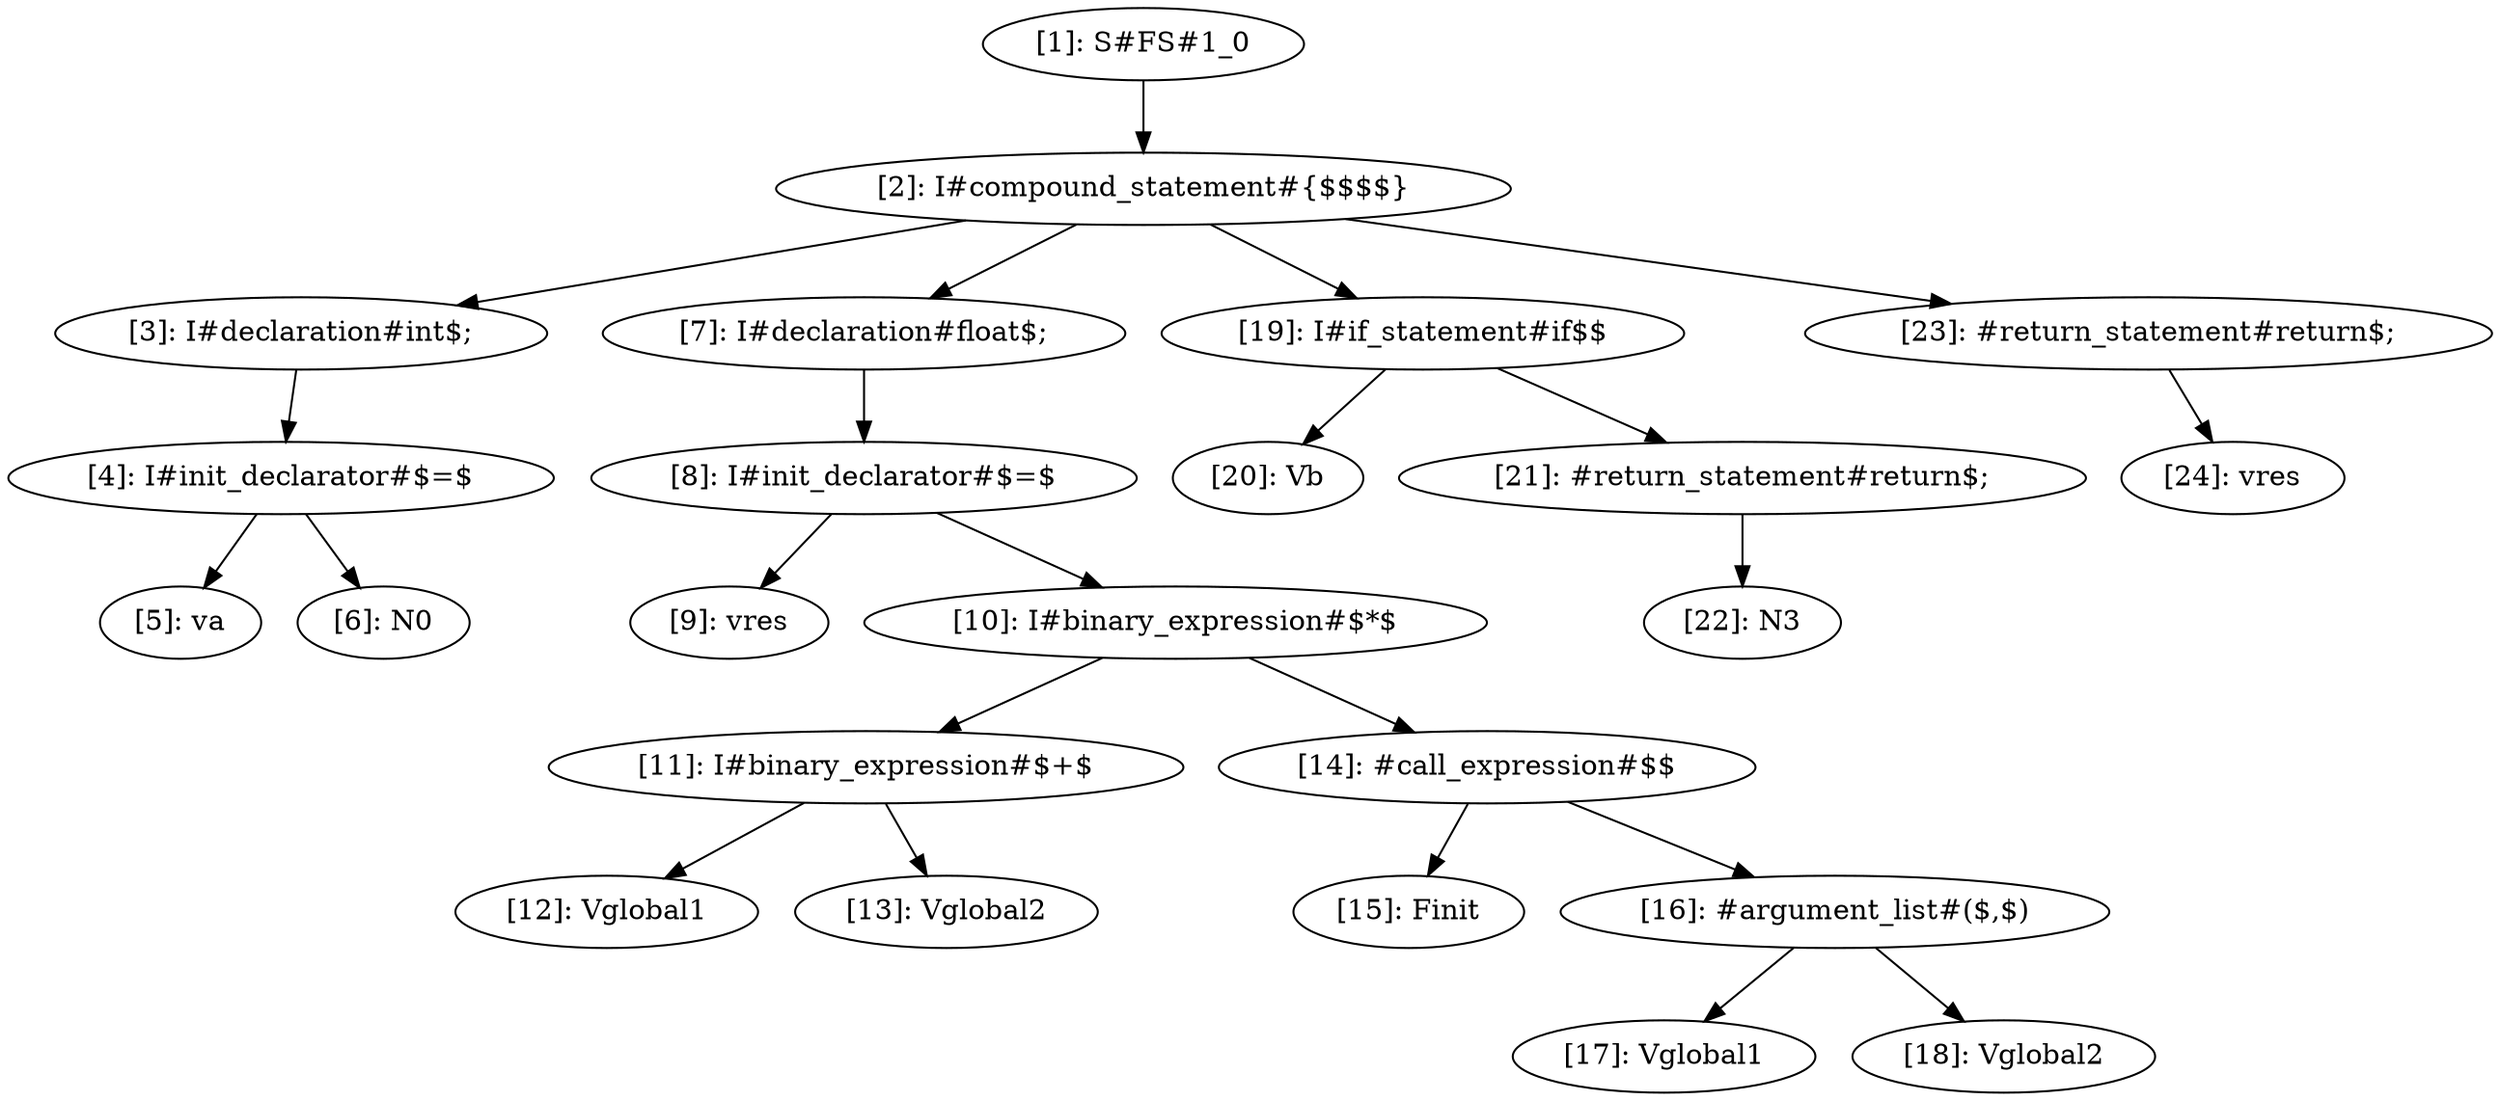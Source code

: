 digraph CASS {
  node [shape=ellipse];
  n1 [label="[1]: S#FS#1_0"];
  n2 [label="[2]: I#compound_statement#{$$$$}"];
  n3 [label="[3]: I#declaration#int$;"];
  n4 [label="[4]: I#init_declarator#$=$"];
  n5 [label="[5]: va"];
  n6 [label="[6]: N0"];
  n7 [label="[7]: I#declaration#float$;"];
  n8 [label="[8]: I#init_declarator#$=$"];
  n9 [label="[9]: vres"];
  n10 [label="[10]: I#binary_expression#$*$"];
  n11 [label="[11]: I#binary_expression#$+$"];
  n12 [label="[12]: Vglobal1"];
  n13 [label="[13]: Vglobal2"];
  n14 [label="[14]: #call_expression#$$"];
  n15 [label="[15]: Finit"];
  n16 [label="[16]: #argument_list#($,$)"];
  n17 [label="[17]: Vglobal1"];
  n18 [label="[18]: Vglobal2"];
  n19 [label="[19]: I#if_statement#if$$"];
  n20 [label="[20]: Vb"];
  n21 [label="[21]: #return_statement#return$;"];
  n22 [label="[22]: N3"];
  n23 [label="[23]: #return_statement#return$;"];
  n24 [label="[24]: vres"];
  n1 -> n2;
  n2 -> n3;
  n3 -> n4;
  n4 -> n5;
  n4 -> n6;
  n2 -> n7;
  n7 -> n8;
  n8 -> n9;
  n8 -> n10;
  n10 -> n11;
  n11 -> n12;
  n11 -> n13;
  n10 -> n14;
  n14 -> n15;
  n14 -> n16;
  n16 -> n17;
  n16 -> n18;
  n2 -> n19;
  n19 -> n20;
  n19 -> n21;
  n21 -> n22;
  n2 -> n23;
  n23 -> n24;
}